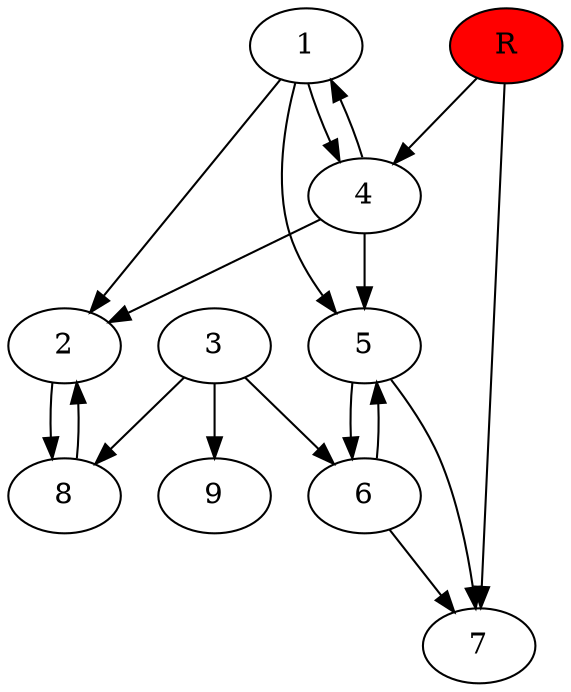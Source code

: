 digraph prb19351 {
	1
	2
	3
	4
	5
	6
	7
	8
	R [fillcolor="#ff0000" style=filled]
	1 -> 2
	1 -> 4
	1 -> 5
	2 -> 8
	3 -> 6
	3 -> 8
	3 -> 9
	4 -> 1
	4 -> 2
	4 -> 5
	5 -> 6
	5 -> 7
	6 -> 5
	6 -> 7
	8 -> 2
	R -> 4
	R -> 7
}
